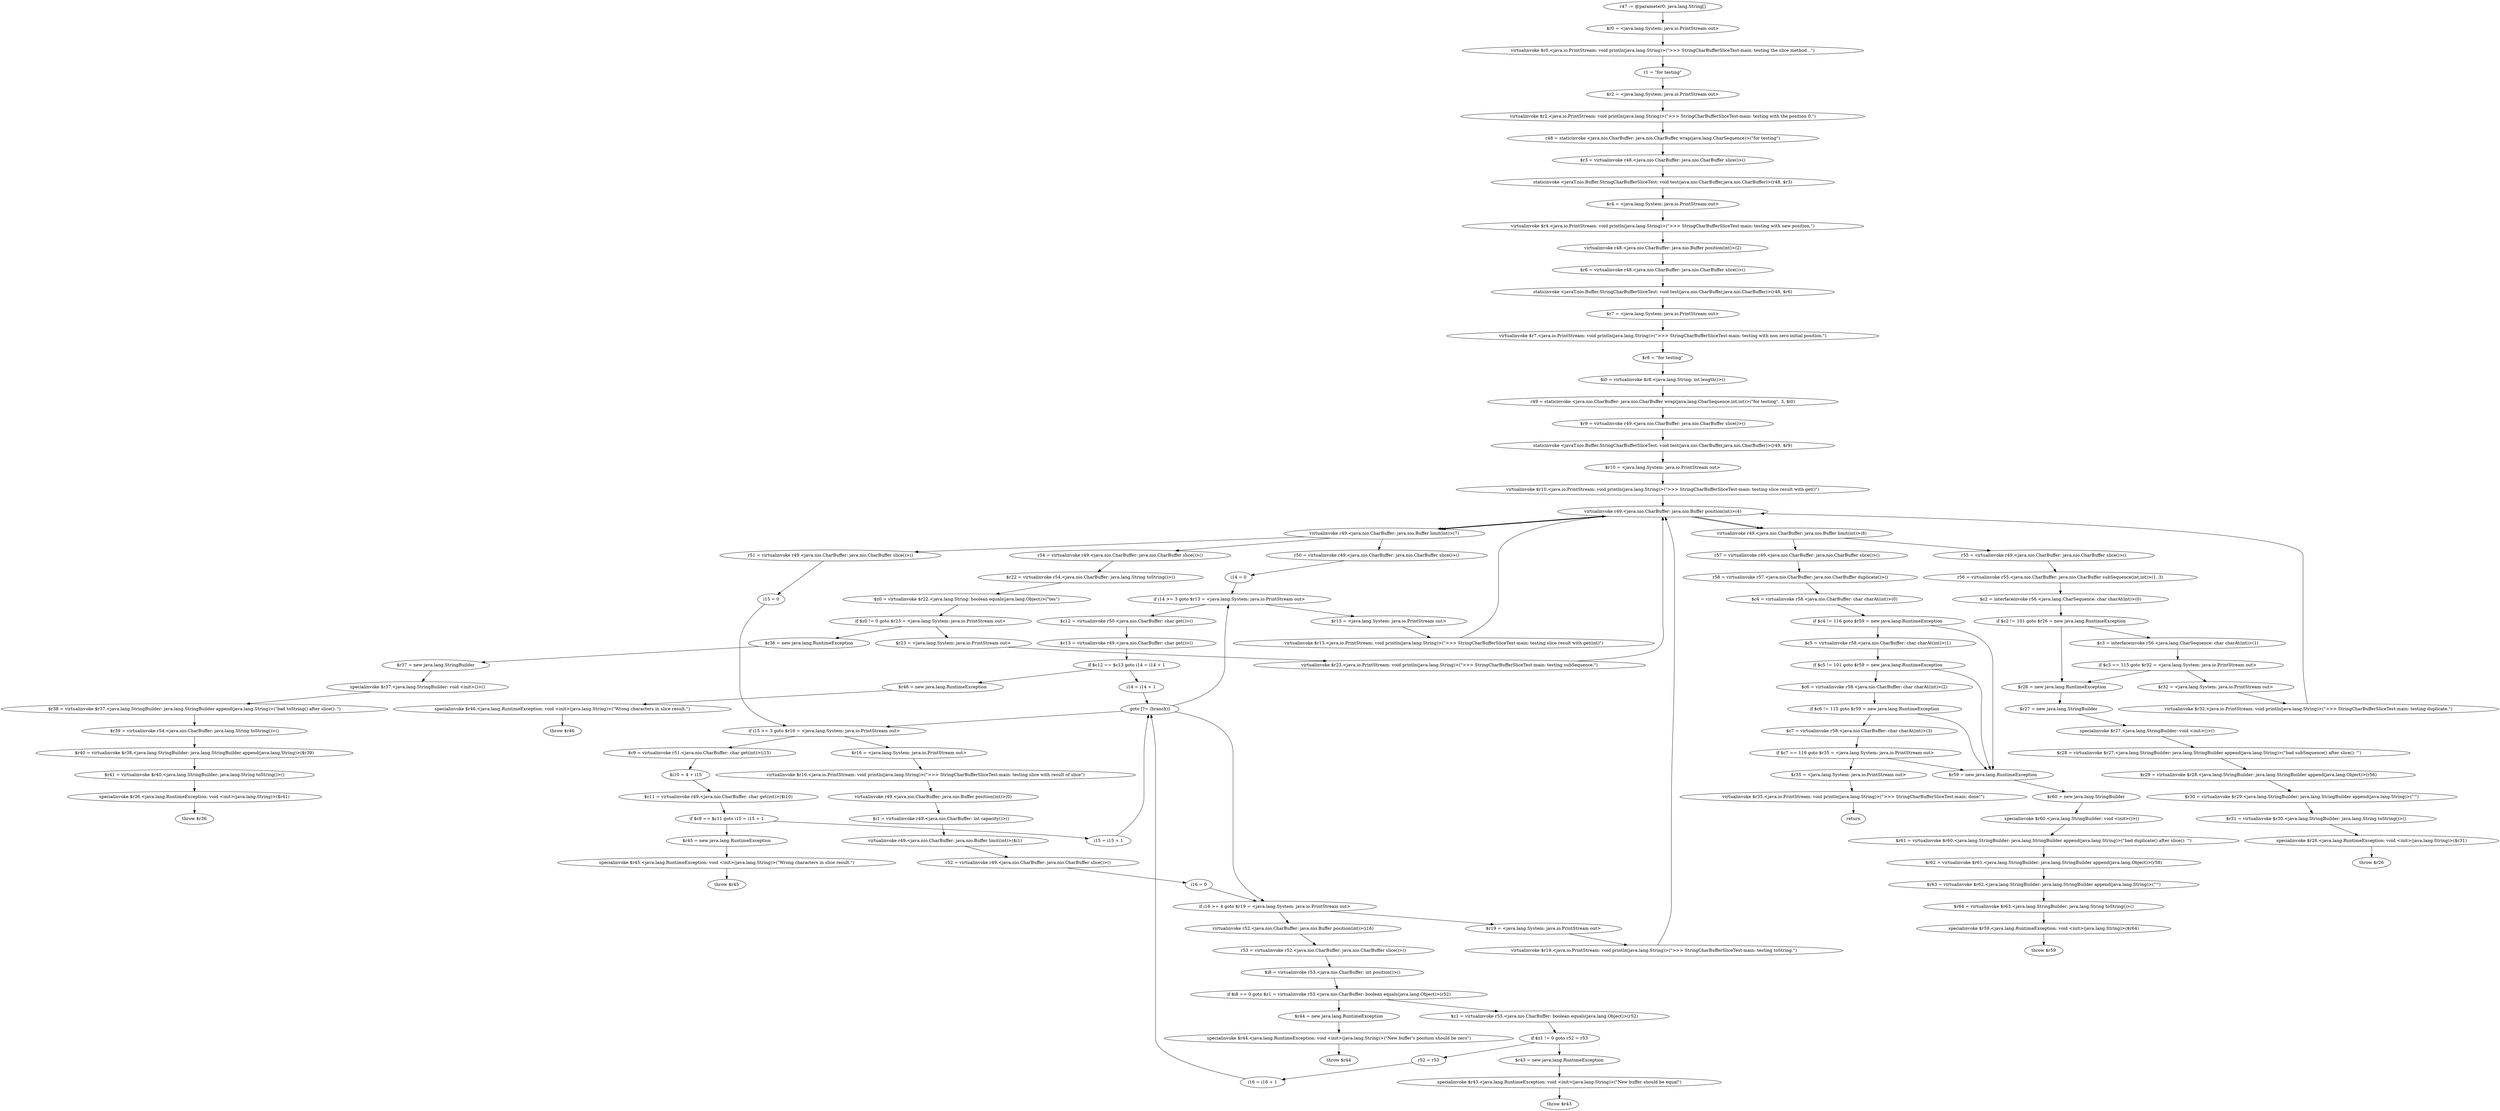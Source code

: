 digraph "unitGraph" {
    "r47 := @parameter0: java.lang.String[]"
    "$r0 = <java.lang.System: java.io.PrintStream out>"
    "virtualinvoke $r0.<java.io.PrintStream: void println(java.lang.String)>(\">>> StringCharBufferSliceTest-main: testing the slice method...\")"
    "r1 = \"for testing\""
    "$r2 = <java.lang.System: java.io.PrintStream out>"
    "virtualinvoke $r2.<java.io.PrintStream: void println(java.lang.String)>(\">>> StringCharBufferSliceTest-main: testing with the position 0.\")"
    "r48 = staticinvoke <java.nio.CharBuffer: java.nio.CharBuffer wrap(java.lang.CharSequence)>(\"for testing\")"
    "$r3 = virtualinvoke r48.<java.nio.CharBuffer: java.nio.CharBuffer slice()>()"
    "staticinvoke <javaT.nio.Buffer.StringCharBufferSliceTest: void test(java.nio.CharBuffer,java.nio.CharBuffer)>(r48, $r3)"
    "$r4 = <java.lang.System: java.io.PrintStream out>"
    "virtualinvoke $r4.<java.io.PrintStream: void println(java.lang.String)>(\">>> StringCharBufferSliceTest-main: testing with new position.\")"
    "virtualinvoke r48.<java.nio.CharBuffer: java.nio.Buffer position(int)>(2)"
    "$r6 = virtualinvoke r48.<java.nio.CharBuffer: java.nio.CharBuffer slice()>()"
    "staticinvoke <javaT.nio.Buffer.StringCharBufferSliceTest: void test(java.nio.CharBuffer,java.nio.CharBuffer)>(r48, $r6)"
    "$r7 = <java.lang.System: java.io.PrintStream out>"
    "virtualinvoke $r7.<java.io.PrintStream: void println(java.lang.String)>(\">>> StringCharBufferSliceTest-main: testing with non zero initial position.\")"
    "$r8 = \"for testing\""
    "$i0 = virtualinvoke $r8.<java.lang.String: int length()>()"
    "r49 = staticinvoke <java.nio.CharBuffer: java.nio.CharBuffer wrap(java.lang.CharSequence,int,int)>(\"for testing\", 3, $i0)"
    "$r9 = virtualinvoke r49.<java.nio.CharBuffer: java.nio.CharBuffer slice()>()"
    "staticinvoke <javaT.nio.Buffer.StringCharBufferSliceTest: void test(java.nio.CharBuffer,java.nio.CharBuffer)>(r49, $r9)"
    "$r10 = <java.lang.System: java.io.PrintStream out>"
    "virtualinvoke $r10.<java.io.PrintStream: void println(java.lang.String)>(\">>> StringCharBufferSliceTest-main: testing slice result with get()\")"
    "virtualinvoke r49.<java.nio.CharBuffer: java.nio.Buffer position(int)>(4)"
    "virtualinvoke r49.<java.nio.CharBuffer: java.nio.Buffer limit(int)>(7)"
    "r50 = virtualinvoke r49.<java.nio.CharBuffer: java.nio.CharBuffer slice()>()"
    "i14 = 0"
    "if i14 >= 3 goto $r13 = <java.lang.System: java.io.PrintStream out>"
    "$c12 = virtualinvoke r50.<java.nio.CharBuffer: char get()>()"
    "$c13 = virtualinvoke r49.<java.nio.CharBuffer: char get()>()"
    "if $c12 == $c13 goto i14 = i14 + 1"
    "$r46 = new java.lang.RuntimeException"
    "specialinvoke $r46.<java.lang.RuntimeException: void <init>(java.lang.String)>(\"Wrong characters in slice result.\")"
    "throw $r46"
    "i14 = i14 + 1"
    "goto [?= (branch)]"
    "$r13 = <java.lang.System: java.io.PrintStream out>"
    "virtualinvoke $r13.<java.io.PrintStream: void println(java.lang.String)>(\">>> StringCharBufferSliceTest-main: testing slice result with get(int)\")"
    "r51 = virtualinvoke r49.<java.nio.CharBuffer: java.nio.CharBuffer slice()>()"
    "i15 = 0"
    "if i15 >= 3 goto $r16 = <java.lang.System: java.io.PrintStream out>"
    "$c9 = virtualinvoke r51.<java.nio.CharBuffer: char get(int)>(i15)"
    "$i10 = 4 + i15"
    "$c11 = virtualinvoke r49.<java.nio.CharBuffer: char get(int)>($i10)"
    "if $c9 == $c11 goto i15 = i15 + 1"
    "$r45 = new java.lang.RuntimeException"
    "specialinvoke $r45.<java.lang.RuntimeException: void <init>(java.lang.String)>(\"Wrong characters in slice result.\")"
    "throw $r45"
    "i15 = i15 + 1"
    "$r16 = <java.lang.System: java.io.PrintStream out>"
    "virtualinvoke $r16.<java.io.PrintStream: void println(java.lang.String)>(\">>> StringCharBufferSliceTest-main: testing slice with result of slice\")"
    "virtualinvoke r49.<java.nio.CharBuffer: java.nio.Buffer position(int)>(0)"
    "$i1 = virtualinvoke r49.<java.nio.CharBuffer: int capacity()>()"
    "virtualinvoke r49.<java.nio.CharBuffer: java.nio.Buffer limit(int)>($i1)"
    "r52 = virtualinvoke r49.<java.nio.CharBuffer: java.nio.CharBuffer slice()>()"
    "i16 = 0"
    "if i16 >= 4 goto $r19 = <java.lang.System: java.io.PrintStream out>"
    "virtualinvoke r52.<java.nio.CharBuffer: java.nio.Buffer position(int)>(i16)"
    "r53 = virtualinvoke r52.<java.nio.CharBuffer: java.nio.CharBuffer slice()>()"
    "$i8 = virtualinvoke r53.<java.nio.CharBuffer: int position()>()"
    "if $i8 == 0 goto $z1 = virtualinvoke r53.<java.nio.CharBuffer: boolean equals(java.lang.Object)>(r52)"
    "$r44 = new java.lang.RuntimeException"
    "specialinvoke $r44.<java.lang.RuntimeException: void <init>(java.lang.String)>(\"New buffer\'s position should be zero\")"
    "throw $r44"
    "$z1 = virtualinvoke r53.<java.nio.CharBuffer: boolean equals(java.lang.Object)>(r52)"
    "if $z1 != 0 goto r52 = r53"
    "$r43 = new java.lang.RuntimeException"
    "specialinvoke $r43.<java.lang.RuntimeException: void <init>(java.lang.String)>(\"New buffer should be equal\")"
    "throw $r43"
    "r52 = r53"
    "i16 = i16 + 1"
    "$r19 = <java.lang.System: java.io.PrintStream out>"
    "virtualinvoke $r19.<java.io.PrintStream: void println(java.lang.String)>(\">>> StringCharBufferSliceTest-main: testing toString.\")"
    "r54 = virtualinvoke r49.<java.nio.CharBuffer: java.nio.CharBuffer slice()>()"
    "$r22 = virtualinvoke r54.<java.nio.CharBuffer: java.lang.String toString()>()"
    "$z0 = virtualinvoke $r22.<java.lang.String: boolean equals(java.lang.Object)>(\"tes\")"
    "if $z0 != 0 goto $r23 = <java.lang.System: java.io.PrintStream out>"
    "$r36 = new java.lang.RuntimeException"
    "$r37 = new java.lang.StringBuilder"
    "specialinvoke $r37.<java.lang.StringBuilder: void <init>()>()"
    "$r38 = virtualinvoke $r37.<java.lang.StringBuilder: java.lang.StringBuilder append(java.lang.String)>(\"bad toString() after slice(): \")"
    "$r39 = virtualinvoke r54.<java.nio.CharBuffer: java.lang.String toString()>()"
    "$r40 = virtualinvoke $r38.<java.lang.StringBuilder: java.lang.StringBuilder append(java.lang.String)>($r39)"
    "$r41 = virtualinvoke $r40.<java.lang.StringBuilder: java.lang.String toString()>()"
    "specialinvoke $r36.<java.lang.RuntimeException: void <init>(java.lang.String)>($r41)"
    "throw $r36"
    "$r23 = <java.lang.System: java.io.PrintStream out>"
    "virtualinvoke $r23.<java.io.PrintStream: void println(java.lang.String)>(\">>> StringCharBufferSliceTest-main: testing subSequence.\")"
    "virtualinvoke r49.<java.nio.CharBuffer: java.nio.Buffer limit(int)>(8)"
    "r55 = virtualinvoke r49.<java.nio.CharBuffer: java.nio.CharBuffer slice()>()"
    "r56 = virtualinvoke r55.<java.nio.CharBuffer: java.nio.CharBuffer subSequence(int,int)>(1, 3)"
    "$c2 = interfaceinvoke r56.<java.lang.CharSequence: char charAt(int)>(0)"
    "if $c2 != 101 goto $r26 = new java.lang.RuntimeException"
    "$c3 = interfaceinvoke r56.<java.lang.CharSequence: char charAt(int)>(1)"
    "if $c3 == 115 goto $r32 = <java.lang.System: java.io.PrintStream out>"
    "$r26 = new java.lang.RuntimeException"
    "$r27 = new java.lang.StringBuilder"
    "specialinvoke $r27.<java.lang.StringBuilder: void <init>()>()"
    "$r28 = virtualinvoke $r27.<java.lang.StringBuilder: java.lang.StringBuilder append(java.lang.String)>(\"bad subSequence() after slice(): \'\")"
    "$r29 = virtualinvoke $r28.<java.lang.StringBuilder: java.lang.StringBuilder append(java.lang.Object)>(r56)"
    "$r30 = virtualinvoke $r29.<java.lang.StringBuilder: java.lang.StringBuilder append(java.lang.String)>(\"\'\")"
    "$r31 = virtualinvoke $r30.<java.lang.StringBuilder: java.lang.String toString()>()"
    "specialinvoke $r26.<java.lang.RuntimeException: void <init>(java.lang.String)>($r31)"
    "throw $r26"
    "$r32 = <java.lang.System: java.io.PrintStream out>"
    "virtualinvoke $r32.<java.io.PrintStream: void println(java.lang.String)>(\">>> StringCharBufferSliceTest-main: testing duplicate.\")"
    "r57 = virtualinvoke r49.<java.nio.CharBuffer: java.nio.CharBuffer slice()>()"
    "r58 = virtualinvoke r57.<java.nio.CharBuffer: java.nio.CharBuffer duplicate()>()"
    "$c4 = virtualinvoke r58.<java.nio.CharBuffer: char charAt(int)>(0)"
    "if $c4 != 116 goto $r59 = new java.lang.RuntimeException"
    "$c5 = virtualinvoke r58.<java.nio.CharBuffer: char charAt(int)>(1)"
    "if $c5 != 101 goto $r59 = new java.lang.RuntimeException"
    "$c6 = virtualinvoke r58.<java.nio.CharBuffer: char charAt(int)>(2)"
    "if $c6 != 115 goto $r59 = new java.lang.RuntimeException"
    "$c7 = virtualinvoke r58.<java.nio.CharBuffer: char charAt(int)>(3)"
    "if $c7 == 116 goto $r35 = <java.lang.System: java.io.PrintStream out>"
    "$r59 = new java.lang.RuntimeException"
    "$r60 = new java.lang.StringBuilder"
    "specialinvoke $r60.<java.lang.StringBuilder: void <init>()>()"
    "$r61 = virtualinvoke $r60.<java.lang.StringBuilder: java.lang.StringBuilder append(java.lang.String)>(\"bad duplicate() after slice(): \'\")"
    "$r62 = virtualinvoke $r61.<java.lang.StringBuilder: java.lang.StringBuilder append(java.lang.Object)>(r58)"
    "$r63 = virtualinvoke $r62.<java.lang.StringBuilder: java.lang.StringBuilder append(java.lang.String)>(\"\'\")"
    "$r64 = virtualinvoke $r63.<java.lang.StringBuilder: java.lang.String toString()>()"
    "specialinvoke $r59.<java.lang.RuntimeException: void <init>(java.lang.String)>($r64)"
    "throw $r59"
    "$r35 = <java.lang.System: java.io.PrintStream out>"
    "virtualinvoke $r35.<java.io.PrintStream: void println(java.lang.String)>(\">>> StringCharBufferSliceTest-main: done!\")"
    "return"
    "r47 := @parameter0: java.lang.String[]"->"$r0 = <java.lang.System: java.io.PrintStream out>";
    "$r0 = <java.lang.System: java.io.PrintStream out>"->"virtualinvoke $r0.<java.io.PrintStream: void println(java.lang.String)>(\">>> StringCharBufferSliceTest-main: testing the slice method...\")";
    "virtualinvoke $r0.<java.io.PrintStream: void println(java.lang.String)>(\">>> StringCharBufferSliceTest-main: testing the slice method...\")"->"r1 = \"for testing\"";
    "r1 = \"for testing\""->"$r2 = <java.lang.System: java.io.PrintStream out>";
    "$r2 = <java.lang.System: java.io.PrintStream out>"->"virtualinvoke $r2.<java.io.PrintStream: void println(java.lang.String)>(\">>> StringCharBufferSliceTest-main: testing with the position 0.\")";
    "virtualinvoke $r2.<java.io.PrintStream: void println(java.lang.String)>(\">>> StringCharBufferSliceTest-main: testing with the position 0.\")"->"r48 = staticinvoke <java.nio.CharBuffer: java.nio.CharBuffer wrap(java.lang.CharSequence)>(\"for testing\")";
    "r48 = staticinvoke <java.nio.CharBuffer: java.nio.CharBuffer wrap(java.lang.CharSequence)>(\"for testing\")"->"$r3 = virtualinvoke r48.<java.nio.CharBuffer: java.nio.CharBuffer slice()>()";
    "$r3 = virtualinvoke r48.<java.nio.CharBuffer: java.nio.CharBuffer slice()>()"->"staticinvoke <javaT.nio.Buffer.StringCharBufferSliceTest: void test(java.nio.CharBuffer,java.nio.CharBuffer)>(r48, $r3)";
    "staticinvoke <javaT.nio.Buffer.StringCharBufferSliceTest: void test(java.nio.CharBuffer,java.nio.CharBuffer)>(r48, $r3)"->"$r4 = <java.lang.System: java.io.PrintStream out>";
    "$r4 = <java.lang.System: java.io.PrintStream out>"->"virtualinvoke $r4.<java.io.PrintStream: void println(java.lang.String)>(\">>> StringCharBufferSliceTest-main: testing with new position.\")";
    "virtualinvoke $r4.<java.io.PrintStream: void println(java.lang.String)>(\">>> StringCharBufferSliceTest-main: testing with new position.\")"->"virtualinvoke r48.<java.nio.CharBuffer: java.nio.Buffer position(int)>(2)";
    "virtualinvoke r48.<java.nio.CharBuffer: java.nio.Buffer position(int)>(2)"->"$r6 = virtualinvoke r48.<java.nio.CharBuffer: java.nio.CharBuffer slice()>()";
    "$r6 = virtualinvoke r48.<java.nio.CharBuffer: java.nio.CharBuffer slice()>()"->"staticinvoke <javaT.nio.Buffer.StringCharBufferSliceTest: void test(java.nio.CharBuffer,java.nio.CharBuffer)>(r48, $r6)";
    "staticinvoke <javaT.nio.Buffer.StringCharBufferSliceTest: void test(java.nio.CharBuffer,java.nio.CharBuffer)>(r48, $r6)"->"$r7 = <java.lang.System: java.io.PrintStream out>";
    "$r7 = <java.lang.System: java.io.PrintStream out>"->"virtualinvoke $r7.<java.io.PrintStream: void println(java.lang.String)>(\">>> StringCharBufferSliceTest-main: testing with non zero initial position.\")";
    "virtualinvoke $r7.<java.io.PrintStream: void println(java.lang.String)>(\">>> StringCharBufferSliceTest-main: testing with non zero initial position.\")"->"$r8 = \"for testing\"";
    "$r8 = \"for testing\""->"$i0 = virtualinvoke $r8.<java.lang.String: int length()>()";
    "$i0 = virtualinvoke $r8.<java.lang.String: int length()>()"->"r49 = staticinvoke <java.nio.CharBuffer: java.nio.CharBuffer wrap(java.lang.CharSequence,int,int)>(\"for testing\", 3, $i0)";
    "r49 = staticinvoke <java.nio.CharBuffer: java.nio.CharBuffer wrap(java.lang.CharSequence,int,int)>(\"for testing\", 3, $i0)"->"$r9 = virtualinvoke r49.<java.nio.CharBuffer: java.nio.CharBuffer slice()>()";
    "$r9 = virtualinvoke r49.<java.nio.CharBuffer: java.nio.CharBuffer slice()>()"->"staticinvoke <javaT.nio.Buffer.StringCharBufferSliceTest: void test(java.nio.CharBuffer,java.nio.CharBuffer)>(r49, $r9)";
    "staticinvoke <javaT.nio.Buffer.StringCharBufferSliceTest: void test(java.nio.CharBuffer,java.nio.CharBuffer)>(r49, $r9)"->"$r10 = <java.lang.System: java.io.PrintStream out>";
    "$r10 = <java.lang.System: java.io.PrintStream out>"->"virtualinvoke $r10.<java.io.PrintStream: void println(java.lang.String)>(\">>> StringCharBufferSliceTest-main: testing slice result with get()\")";
    "virtualinvoke $r10.<java.io.PrintStream: void println(java.lang.String)>(\">>> StringCharBufferSliceTest-main: testing slice result with get()\")"->"virtualinvoke r49.<java.nio.CharBuffer: java.nio.Buffer position(int)>(4)";
    "virtualinvoke r49.<java.nio.CharBuffer: java.nio.Buffer position(int)>(4)"->"virtualinvoke r49.<java.nio.CharBuffer: java.nio.Buffer limit(int)>(7)";
    "virtualinvoke r49.<java.nio.CharBuffer: java.nio.Buffer limit(int)>(7)"->"r50 = virtualinvoke r49.<java.nio.CharBuffer: java.nio.CharBuffer slice()>()";
    "r50 = virtualinvoke r49.<java.nio.CharBuffer: java.nio.CharBuffer slice()>()"->"i14 = 0";
    "i14 = 0"->"if i14 >= 3 goto $r13 = <java.lang.System: java.io.PrintStream out>";
    "if i14 >= 3 goto $r13 = <java.lang.System: java.io.PrintStream out>"->"$c12 = virtualinvoke r50.<java.nio.CharBuffer: char get()>()";
    "if i14 >= 3 goto $r13 = <java.lang.System: java.io.PrintStream out>"->"$r13 = <java.lang.System: java.io.PrintStream out>";
    "$c12 = virtualinvoke r50.<java.nio.CharBuffer: char get()>()"->"$c13 = virtualinvoke r49.<java.nio.CharBuffer: char get()>()";
    "$c13 = virtualinvoke r49.<java.nio.CharBuffer: char get()>()"->"if $c12 == $c13 goto i14 = i14 + 1";
    "if $c12 == $c13 goto i14 = i14 + 1"->"$r46 = new java.lang.RuntimeException";
    "if $c12 == $c13 goto i14 = i14 + 1"->"i14 = i14 + 1";
    "$r46 = new java.lang.RuntimeException"->"specialinvoke $r46.<java.lang.RuntimeException: void <init>(java.lang.String)>(\"Wrong characters in slice result.\")";
    "specialinvoke $r46.<java.lang.RuntimeException: void <init>(java.lang.String)>(\"Wrong characters in slice result.\")"->"throw $r46";
    "i14 = i14 + 1"->"goto [?= (branch)]";
    "goto [?= (branch)]"->"if i14 >= 3 goto $r13 = <java.lang.System: java.io.PrintStream out>";
    "$r13 = <java.lang.System: java.io.PrintStream out>"->"virtualinvoke $r13.<java.io.PrintStream: void println(java.lang.String)>(\">>> StringCharBufferSliceTest-main: testing slice result with get(int)\")";
    "virtualinvoke $r13.<java.io.PrintStream: void println(java.lang.String)>(\">>> StringCharBufferSliceTest-main: testing slice result with get(int)\")"->"virtualinvoke r49.<java.nio.CharBuffer: java.nio.Buffer position(int)>(4)";
    "virtualinvoke r49.<java.nio.CharBuffer: java.nio.Buffer position(int)>(4)"->"virtualinvoke r49.<java.nio.CharBuffer: java.nio.Buffer limit(int)>(7)";
    "virtualinvoke r49.<java.nio.CharBuffer: java.nio.Buffer limit(int)>(7)"->"r51 = virtualinvoke r49.<java.nio.CharBuffer: java.nio.CharBuffer slice()>()";
    "r51 = virtualinvoke r49.<java.nio.CharBuffer: java.nio.CharBuffer slice()>()"->"i15 = 0";
    "i15 = 0"->"if i15 >= 3 goto $r16 = <java.lang.System: java.io.PrintStream out>";
    "if i15 >= 3 goto $r16 = <java.lang.System: java.io.PrintStream out>"->"$c9 = virtualinvoke r51.<java.nio.CharBuffer: char get(int)>(i15)";
    "if i15 >= 3 goto $r16 = <java.lang.System: java.io.PrintStream out>"->"$r16 = <java.lang.System: java.io.PrintStream out>";
    "$c9 = virtualinvoke r51.<java.nio.CharBuffer: char get(int)>(i15)"->"$i10 = 4 + i15";
    "$i10 = 4 + i15"->"$c11 = virtualinvoke r49.<java.nio.CharBuffer: char get(int)>($i10)";
    "$c11 = virtualinvoke r49.<java.nio.CharBuffer: char get(int)>($i10)"->"if $c9 == $c11 goto i15 = i15 + 1";
    "if $c9 == $c11 goto i15 = i15 + 1"->"$r45 = new java.lang.RuntimeException";
    "if $c9 == $c11 goto i15 = i15 + 1"->"i15 = i15 + 1";
    "$r45 = new java.lang.RuntimeException"->"specialinvoke $r45.<java.lang.RuntimeException: void <init>(java.lang.String)>(\"Wrong characters in slice result.\")";
    "specialinvoke $r45.<java.lang.RuntimeException: void <init>(java.lang.String)>(\"Wrong characters in slice result.\")"->"throw $r45";
    "i15 = i15 + 1"->"goto [?= (branch)]";
    "goto [?= (branch)]"->"if i15 >= 3 goto $r16 = <java.lang.System: java.io.PrintStream out>";
    "$r16 = <java.lang.System: java.io.PrintStream out>"->"virtualinvoke $r16.<java.io.PrintStream: void println(java.lang.String)>(\">>> StringCharBufferSliceTest-main: testing slice with result of slice\")";
    "virtualinvoke $r16.<java.io.PrintStream: void println(java.lang.String)>(\">>> StringCharBufferSliceTest-main: testing slice with result of slice\")"->"virtualinvoke r49.<java.nio.CharBuffer: java.nio.Buffer position(int)>(0)";
    "virtualinvoke r49.<java.nio.CharBuffer: java.nio.Buffer position(int)>(0)"->"$i1 = virtualinvoke r49.<java.nio.CharBuffer: int capacity()>()";
    "$i1 = virtualinvoke r49.<java.nio.CharBuffer: int capacity()>()"->"virtualinvoke r49.<java.nio.CharBuffer: java.nio.Buffer limit(int)>($i1)";
    "virtualinvoke r49.<java.nio.CharBuffer: java.nio.Buffer limit(int)>($i1)"->"r52 = virtualinvoke r49.<java.nio.CharBuffer: java.nio.CharBuffer slice()>()";
    "r52 = virtualinvoke r49.<java.nio.CharBuffer: java.nio.CharBuffer slice()>()"->"i16 = 0";
    "i16 = 0"->"if i16 >= 4 goto $r19 = <java.lang.System: java.io.PrintStream out>";
    "if i16 >= 4 goto $r19 = <java.lang.System: java.io.PrintStream out>"->"virtualinvoke r52.<java.nio.CharBuffer: java.nio.Buffer position(int)>(i16)";
    "if i16 >= 4 goto $r19 = <java.lang.System: java.io.PrintStream out>"->"$r19 = <java.lang.System: java.io.PrintStream out>";
    "virtualinvoke r52.<java.nio.CharBuffer: java.nio.Buffer position(int)>(i16)"->"r53 = virtualinvoke r52.<java.nio.CharBuffer: java.nio.CharBuffer slice()>()";
    "r53 = virtualinvoke r52.<java.nio.CharBuffer: java.nio.CharBuffer slice()>()"->"$i8 = virtualinvoke r53.<java.nio.CharBuffer: int position()>()";
    "$i8 = virtualinvoke r53.<java.nio.CharBuffer: int position()>()"->"if $i8 == 0 goto $z1 = virtualinvoke r53.<java.nio.CharBuffer: boolean equals(java.lang.Object)>(r52)";
    "if $i8 == 0 goto $z1 = virtualinvoke r53.<java.nio.CharBuffer: boolean equals(java.lang.Object)>(r52)"->"$r44 = new java.lang.RuntimeException";
    "if $i8 == 0 goto $z1 = virtualinvoke r53.<java.nio.CharBuffer: boolean equals(java.lang.Object)>(r52)"->"$z1 = virtualinvoke r53.<java.nio.CharBuffer: boolean equals(java.lang.Object)>(r52)";
    "$r44 = new java.lang.RuntimeException"->"specialinvoke $r44.<java.lang.RuntimeException: void <init>(java.lang.String)>(\"New buffer\'s position should be zero\")";
    "specialinvoke $r44.<java.lang.RuntimeException: void <init>(java.lang.String)>(\"New buffer\'s position should be zero\")"->"throw $r44";
    "$z1 = virtualinvoke r53.<java.nio.CharBuffer: boolean equals(java.lang.Object)>(r52)"->"if $z1 != 0 goto r52 = r53";
    "if $z1 != 0 goto r52 = r53"->"$r43 = new java.lang.RuntimeException";
    "if $z1 != 0 goto r52 = r53"->"r52 = r53";
    "$r43 = new java.lang.RuntimeException"->"specialinvoke $r43.<java.lang.RuntimeException: void <init>(java.lang.String)>(\"New buffer should be equal\")";
    "specialinvoke $r43.<java.lang.RuntimeException: void <init>(java.lang.String)>(\"New buffer should be equal\")"->"throw $r43";
    "r52 = r53"->"i16 = i16 + 1";
    "i16 = i16 + 1"->"goto [?= (branch)]";
    "goto [?= (branch)]"->"if i16 >= 4 goto $r19 = <java.lang.System: java.io.PrintStream out>";
    "$r19 = <java.lang.System: java.io.PrintStream out>"->"virtualinvoke $r19.<java.io.PrintStream: void println(java.lang.String)>(\">>> StringCharBufferSliceTest-main: testing toString.\")";
    "virtualinvoke $r19.<java.io.PrintStream: void println(java.lang.String)>(\">>> StringCharBufferSliceTest-main: testing toString.\")"->"virtualinvoke r49.<java.nio.CharBuffer: java.nio.Buffer position(int)>(4)";
    "virtualinvoke r49.<java.nio.CharBuffer: java.nio.Buffer position(int)>(4)"->"virtualinvoke r49.<java.nio.CharBuffer: java.nio.Buffer limit(int)>(7)";
    "virtualinvoke r49.<java.nio.CharBuffer: java.nio.Buffer limit(int)>(7)"->"r54 = virtualinvoke r49.<java.nio.CharBuffer: java.nio.CharBuffer slice()>()";
    "r54 = virtualinvoke r49.<java.nio.CharBuffer: java.nio.CharBuffer slice()>()"->"$r22 = virtualinvoke r54.<java.nio.CharBuffer: java.lang.String toString()>()";
    "$r22 = virtualinvoke r54.<java.nio.CharBuffer: java.lang.String toString()>()"->"$z0 = virtualinvoke $r22.<java.lang.String: boolean equals(java.lang.Object)>(\"tes\")";
    "$z0 = virtualinvoke $r22.<java.lang.String: boolean equals(java.lang.Object)>(\"tes\")"->"if $z0 != 0 goto $r23 = <java.lang.System: java.io.PrintStream out>";
    "if $z0 != 0 goto $r23 = <java.lang.System: java.io.PrintStream out>"->"$r36 = new java.lang.RuntimeException";
    "if $z0 != 0 goto $r23 = <java.lang.System: java.io.PrintStream out>"->"$r23 = <java.lang.System: java.io.PrintStream out>";
    "$r36 = new java.lang.RuntimeException"->"$r37 = new java.lang.StringBuilder";
    "$r37 = new java.lang.StringBuilder"->"specialinvoke $r37.<java.lang.StringBuilder: void <init>()>()";
    "specialinvoke $r37.<java.lang.StringBuilder: void <init>()>()"->"$r38 = virtualinvoke $r37.<java.lang.StringBuilder: java.lang.StringBuilder append(java.lang.String)>(\"bad toString() after slice(): \")";
    "$r38 = virtualinvoke $r37.<java.lang.StringBuilder: java.lang.StringBuilder append(java.lang.String)>(\"bad toString() after slice(): \")"->"$r39 = virtualinvoke r54.<java.nio.CharBuffer: java.lang.String toString()>()";
    "$r39 = virtualinvoke r54.<java.nio.CharBuffer: java.lang.String toString()>()"->"$r40 = virtualinvoke $r38.<java.lang.StringBuilder: java.lang.StringBuilder append(java.lang.String)>($r39)";
    "$r40 = virtualinvoke $r38.<java.lang.StringBuilder: java.lang.StringBuilder append(java.lang.String)>($r39)"->"$r41 = virtualinvoke $r40.<java.lang.StringBuilder: java.lang.String toString()>()";
    "$r41 = virtualinvoke $r40.<java.lang.StringBuilder: java.lang.String toString()>()"->"specialinvoke $r36.<java.lang.RuntimeException: void <init>(java.lang.String)>($r41)";
    "specialinvoke $r36.<java.lang.RuntimeException: void <init>(java.lang.String)>($r41)"->"throw $r36";
    "$r23 = <java.lang.System: java.io.PrintStream out>"->"virtualinvoke $r23.<java.io.PrintStream: void println(java.lang.String)>(\">>> StringCharBufferSliceTest-main: testing subSequence.\")";
    "virtualinvoke $r23.<java.io.PrintStream: void println(java.lang.String)>(\">>> StringCharBufferSliceTest-main: testing subSequence.\")"->"virtualinvoke r49.<java.nio.CharBuffer: java.nio.Buffer position(int)>(4)";
    "virtualinvoke r49.<java.nio.CharBuffer: java.nio.Buffer position(int)>(4)"->"virtualinvoke r49.<java.nio.CharBuffer: java.nio.Buffer limit(int)>(8)";
    "virtualinvoke r49.<java.nio.CharBuffer: java.nio.Buffer limit(int)>(8)"->"r55 = virtualinvoke r49.<java.nio.CharBuffer: java.nio.CharBuffer slice()>()";
    "r55 = virtualinvoke r49.<java.nio.CharBuffer: java.nio.CharBuffer slice()>()"->"r56 = virtualinvoke r55.<java.nio.CharBuffer: java.nio.CharBuffer subSequence(int,int)>(1, 3)";
    "r56 = virtualinvoke r55.<java.nio.CharBuffer: java.nio.CharBuffer subSequence(int,int)>(1, 3)"->"$c2 = interfaceinvoke r56.<java.lang.CharSequence: char charAt(int)>(0)";
    "$c2 = interfaceinvoke r56.<java.lang.CharSequence: char charAt(int)>(0)"->"if $c2 != 101 goto $r26 = new java.lang.RuntimeException";
    "if $c2 != 101 goto $r26 = new java.lang.RuntimeException"->"$c3 = interfaceinvoke r56.<java.lang.CharSequence: char charAt(int)>(1)";
    "if $c2 != 101 goto $r26 = new java.lang.RuntimeException"->"$r26 = new java.lang.RuntimeException";
    "$c3 = interfaceinvoke r56.<java.lang.CharSequence: char charAt(int)>(1)"->"if $c3 == 115 goto $r32 = <java.lang.System: java.io.PrintStream out>";
    "if $c3 == 115 goto $r32 = <java.lang.System: java.io.PrintStream out>"->"$r26 = new java.lang.RuntimeException";
    "if $c3 == 115 goto $r32 = <java.lang.System: java.io.PrintStream out>"->"$r32 = <java.lang.System: java.io.PrintStream out>";
    "$r26 = new java.lang.RuntimeException"->"$r27 = new java.lang.StringBuilder";
    "$r27 = new java.lang.StringBuilder"->"specialinvoke $r27.<java.lang.StringBuilder: void <init>()>()";
    "specialinvoke $r27.<java.lang.StringBuilder: void <init>()>()"->"$r28 = virtualinvoke $r27.<java.lang.StringBuilder: java.lang.StringBuilder append(java.lang.String)>(\"bad subSequence() after slice(): \'\")";
    "$r28 = virtualinvoke $r27.<java.lang.StringBuilder: java.lang.StringBuilder append(java.lang.String)>(\"bad subSequence() after slice(): \'\")"->"$r29 = virtualinvoke $r28.<java.lang.StringBuilder: java.lang.StringBuilder append(java.lang.Object)>(r56)";
    "$r29 = virtualinvoke $r28.<java.lang.StringBuilder: java.lang.StringBuilder append(java.lang.Object)>(r56)"->"$r30 = virtualinvoke $r29.<java.lang.StringBuilder: java.lang.StringBuilder append(java.lang.String)>(\"\'\")";
    "$r30 = virtualinvoke $r29.<java.lang.StringBuilder: java.lang.StringBuilder append(java.lang.String)>(\"\'\")"->"$r31 = virtualinvoke $r30.<java.lang.StringBuilder: java.lang.String toString()>()";
    "$r31 = virtualinvoke $r30.<java.lang.StringBuilder: java.lang.String toString()>()"->"specialinvoke $r26.<java.lang.RuntimeException: void <init>(java.lang.String)>($r31)";
    "specialinvoke $r26.<java.lang.RuntimeException: void <init>(java.lang.String)>($r31)"->"throw $r26";
    "$r32 = <java.lang.System: java.io.PrintStream out>"->"virtualinvoke $r32.<java.io.PrintStream: void println(java.lang.String)>(\">>> StringCharBufferSliceTest-main: testing duplicate.\")";
    "virtualinvoke $r32.<java.io.PrintStream: void println(java.lang.String)>(\">>> StringCharBufferSliceTest-main: testing duplicate.\")"->"virtualinvoke r49.<java.nio.CharBuffer: java.nio.Buffer position(int)>(4)";
    "virtualinvoke r49.<java.nio.CharBuffer: java.nio.Buffer position(int)>(4)"->"virtualinvoke r49.<java.nio.CharBuffer: java.nio.Buffer limit(int)>(8)";
    "virtualinvoke r49.<java.nio.CharBuffer: java.nio.Buffer limit(int)>(8)"->"r57 = virtualinvoke r49.<java.nio.CharBuffer: java.nio.CharBuffer slice()>()";
    "r57 = virtualinvoke r49.<java.nio.CharBuffer: java.nio.CharBuffer slice()>()"->"r58 = virtualinvoke r57.<java.nio.CharBuffer: java.nio.CharBuffer duplicate()>()";
    "r58 = virtualinvoke r57.<java.nio.CharBuffer: java.nio.CharBuffer duplicate()>()"->"$c4 = virtualinvoke r58.<java.nio.CharBuffer: char charAt(int)>(0)";
    "$c4 = virtualinvoke r58.<java.nio.CharBuffer: char charAt(int)>(0)"->"if $c4 != 116 goto $r59 = new java.lang.RuntimeException";
    "if $c4 != 116 goto $r59 = new java.lang.RuntimeException"->"$c5 = virtualinvoke r58.<java.nio.CharBuffer: char charAt(int)>(1)";
    "if $c4 != 116 goto $r59 = new java.lang.RuntimeException"->"$r59 = new java.lang.RuntimeException";
    "$c5 = virtualinvoke r58.<java.nio.CharBuffer: char charAt(int)>(1)"->"if $c5 != 101 goto $r59 = new java.lang.RuntimeException";
    "if $c5 != 101 goto $r59 = new java.lang.RuntimeException"->"$c6 = virtualinvoke r58.<java.nio.CharBuffer: char charAt(int)>(2)";
    "if $c5 != 101 goto $r59 = new java.lang.RuntimeException"->"$r59 = new java.lang.RuntimeException";
    "$c6 = virtualinvoke r58.<java.nio.CharBuffer: char charAt(int)>(2)"->"if $c6 != 115 goto $r59 = new java.lang.RuntimeException";
    "if $c6 != 115 goto $r59 = new java.lang.RuntimeException"->"$c7 = virtualinvoke r58.<java.nio.CharBuffer: char charAt(int)>(3)";
    "if $c6 != 115 goto $r59 = new java.lang.RuntimeException"->"$r59 = new java.lang.RuntimeException";
    "$c7 = virtualinvoke r58.<java.nio.CharBuffer: char charAt(int)>(3)"->"if $c7 == 116 goto $r35 = <java.lang.System: java.io.PrintStream out>";
    "if $c7 == 116 goto $r35 = <java.lang.System: java.io.PrintStream out>"->"$r59 = new java.lang.RuntimeException";
    "if $c7 == 116 goto $r35 = <java.lang.System: java.io.PrintStream out>"->"$r35 = <java.lang.System: java.io.PrintStream out>";
    "$r59 = new java.lang.RuntimeException"->"$r60 = new java.lang.StringBuilder";
    "$r60 = new java.lang.StringBuilder"->"specialinvoke $r60.<java.lang.StringBuilder: void <init>()>()";
    "specialinvoke $r60.<java.lang.StringBuilder: void <init>()>()"->"$r61 = virtualinvoke $r60.<java.lang.StringBuilder: java.lang.StringBuilder append(java.lang.String)>(\"bad duplicate() after slice(): \'\")";
    "$r61 = virtualinvoke $r60.<java.lang.StringBuilder: java.lang.StringBuilder append(java.lang.String)>(\"bad duplicate() after slice(): \'\")"->"$r62 = virtualinvoke $r61.<java.lang.StringBuilder: java.lang.StringBuilder append(java.lang.Object)>(r58)";
    "$r62 = virtualinvoke $r61.<java.lang.StringBuilder: java.lang.StringBuilder append(java.lang.Object)>(r58)"->"$r63 = virtualinvoke $r62.<java.lang.StringBuilder: java.lang.StringBuilder append(java.lang.String)>(\"\'\")";
    "$r63 = virtualinvoke $r62.<java.lang.StringBuilder: java.lang.StringBuilder append(java.lang.String)>(\"\'\")"->"$r64 = virtualinvoke $r63.<java.lang.StringBuilder: java.lang.String toString()>()";
    "$r64 = virtualinvoke $r63.<java.lang.StringBuilder: java.lang.String toString()>()"->"specialinvoke $r59.<java.lang.RuntimeException: void <init>(java.lang.String)>($r64)";
    "specialinvoke $r59.<java.lang.RuntimeException: void <init>(java.lang.String)>($r64)"->"throw $r59";
    "$r35 = <java.lang.System: java.io.PrintStream out>"->"virtualinvoke $r35.<java.io.PrintStream: void println(java.lang.String)>(\">>> StringCharBufferSliceTest-main: done!\")";
    "virtualinvoke $r35.<java.io.PrintStream: void println(java.lang.String)>(\">>> StringCharBufferSliceTest-main: done!\")"->"return";
}
